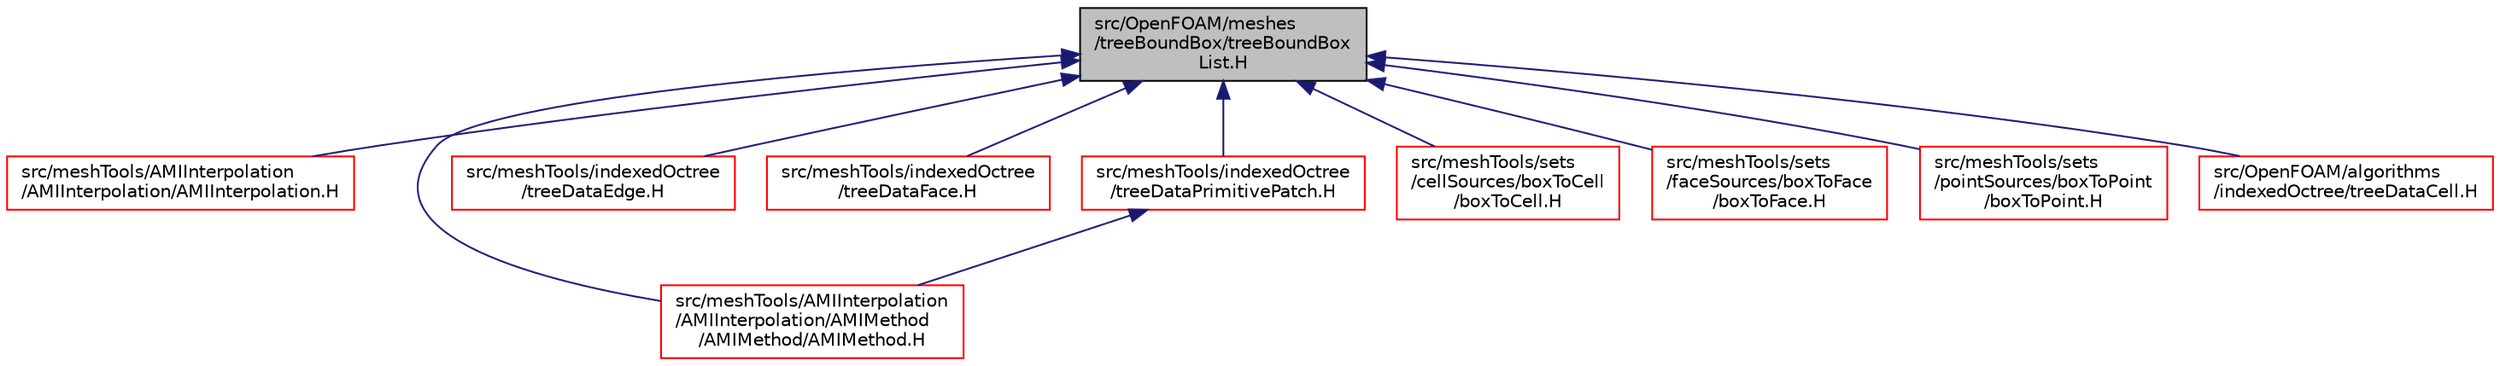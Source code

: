 digraph "src/OpenFOAM/meshes/treeBoundBox/treeBoundBoxList.H"
{
  bgcolor="transparent";
  edge [fontname="Helvetica",fontsize="10",labelfontname="Helvetica",labelfontsize="10"];
  node [fontname="Helvetica",fontsize="10",shape=record];
  Node164 [label="src/OpenFOAM/meshes\l/treeBoundBox/treeBoundBox\lList.H",height=0.2,width=0.4,color="black", fillcolor="grey75", style="filled", fontcolor="black"];
  Node164 -> Node165 [dir="back",color="midnightblue",fontsize="10",style="solid",fontname="Helvetica"];
  Node165 [label="src/meshTools/AMIInterpolation\l/AMIInterpolation/AMIInterpolation.H",height=0.2,width=0.4,color="red",URL="$a07931.html"];
  Node164 -> Node459 [dir="back",color="midnightblue",fontsize="10",style="solid",fontname="Helvetica"];
  Node459 [label="src/meshTools/AMIInterpolation\l/AMIInterpolation/AMIMethod\l/AMIMethod/AMIMethod.H",height=0.2,width=0.4,color="red",URL="$a07946.html"];
  Node164 -> Node469 [dir="back",color="midnightblue",fontsize="10",style="solid",fontname="Helvetica"];
  Node469 [label="src/meshTools/indexedOctree\l/treeDataEdge.H",height=0.2,width=0.4,color="red",URL="$a08237.html"];
  Node164 -> Node533 [dir="back",color="midnightblue",fontsize="10",style="solid",fontname="Helvetica"];
  Node533 [label="src/meshTools/indexedOctree\l/treeDataFace.H",height=0.2,width=0.4,color="red",URL="$a08243.html"];
  Node164 -> Node540 [dir="back",color="midnightblue",fontsize="10",style="solid",fontname="Helvetica"];
  Node540 [label="src/meshTools/indexedOctree\l/treeDataPrimitivePatch.H",height=0.2,width=0.4,color="red",URL="$a08255.html"];
  Node540 -> Node459 [dir="back",color="midnightblue",fontsize="10",style="solid",fontname="Helvetica"];
  Node164 -> Node561 [dir="back",color="midnightblue",fontsize="10",style="solid",fontname="Helvetica"];
  Node561 [label="src/meshTools/sets\l/cellSources/boxToCell\l/boxToCell.H",height=0.2,width=0.4,color="red",URL="$a08549.html"];
  Node164 -> Node563 [dir="back",color="midnightblue",fontsize="10",style="solid",fontname="Helvetica"];
  Node563 [label="src/meshTools/sets\l/faceSources/boxToFace\l/boxToFace.H",height=0.2,width=0.4,color="red",URL="$a08672.html"];
  Node164 -> Node565 [dir="back",color="midnightblue",fontsize="10",style="solid",fontname="Helvetica"];
  Node565 [label="src/meshTools/sets\l/pointSources/boxToPoint\l/boxToPoint.H",height=0.2,width=0.4,color="red",URL="$a08756.html"];
  Node164 -> Node567 [dir="back",color="midnightblue",fontsize="10",style="solid",fontname="Helvetica"];
  Node567 [label="src/OpenFOAM/algorithms\l/indexedOctree/treeDataCell.H",height=0.2,width=0.4,color="red",URL="$a09095.html"];
}
